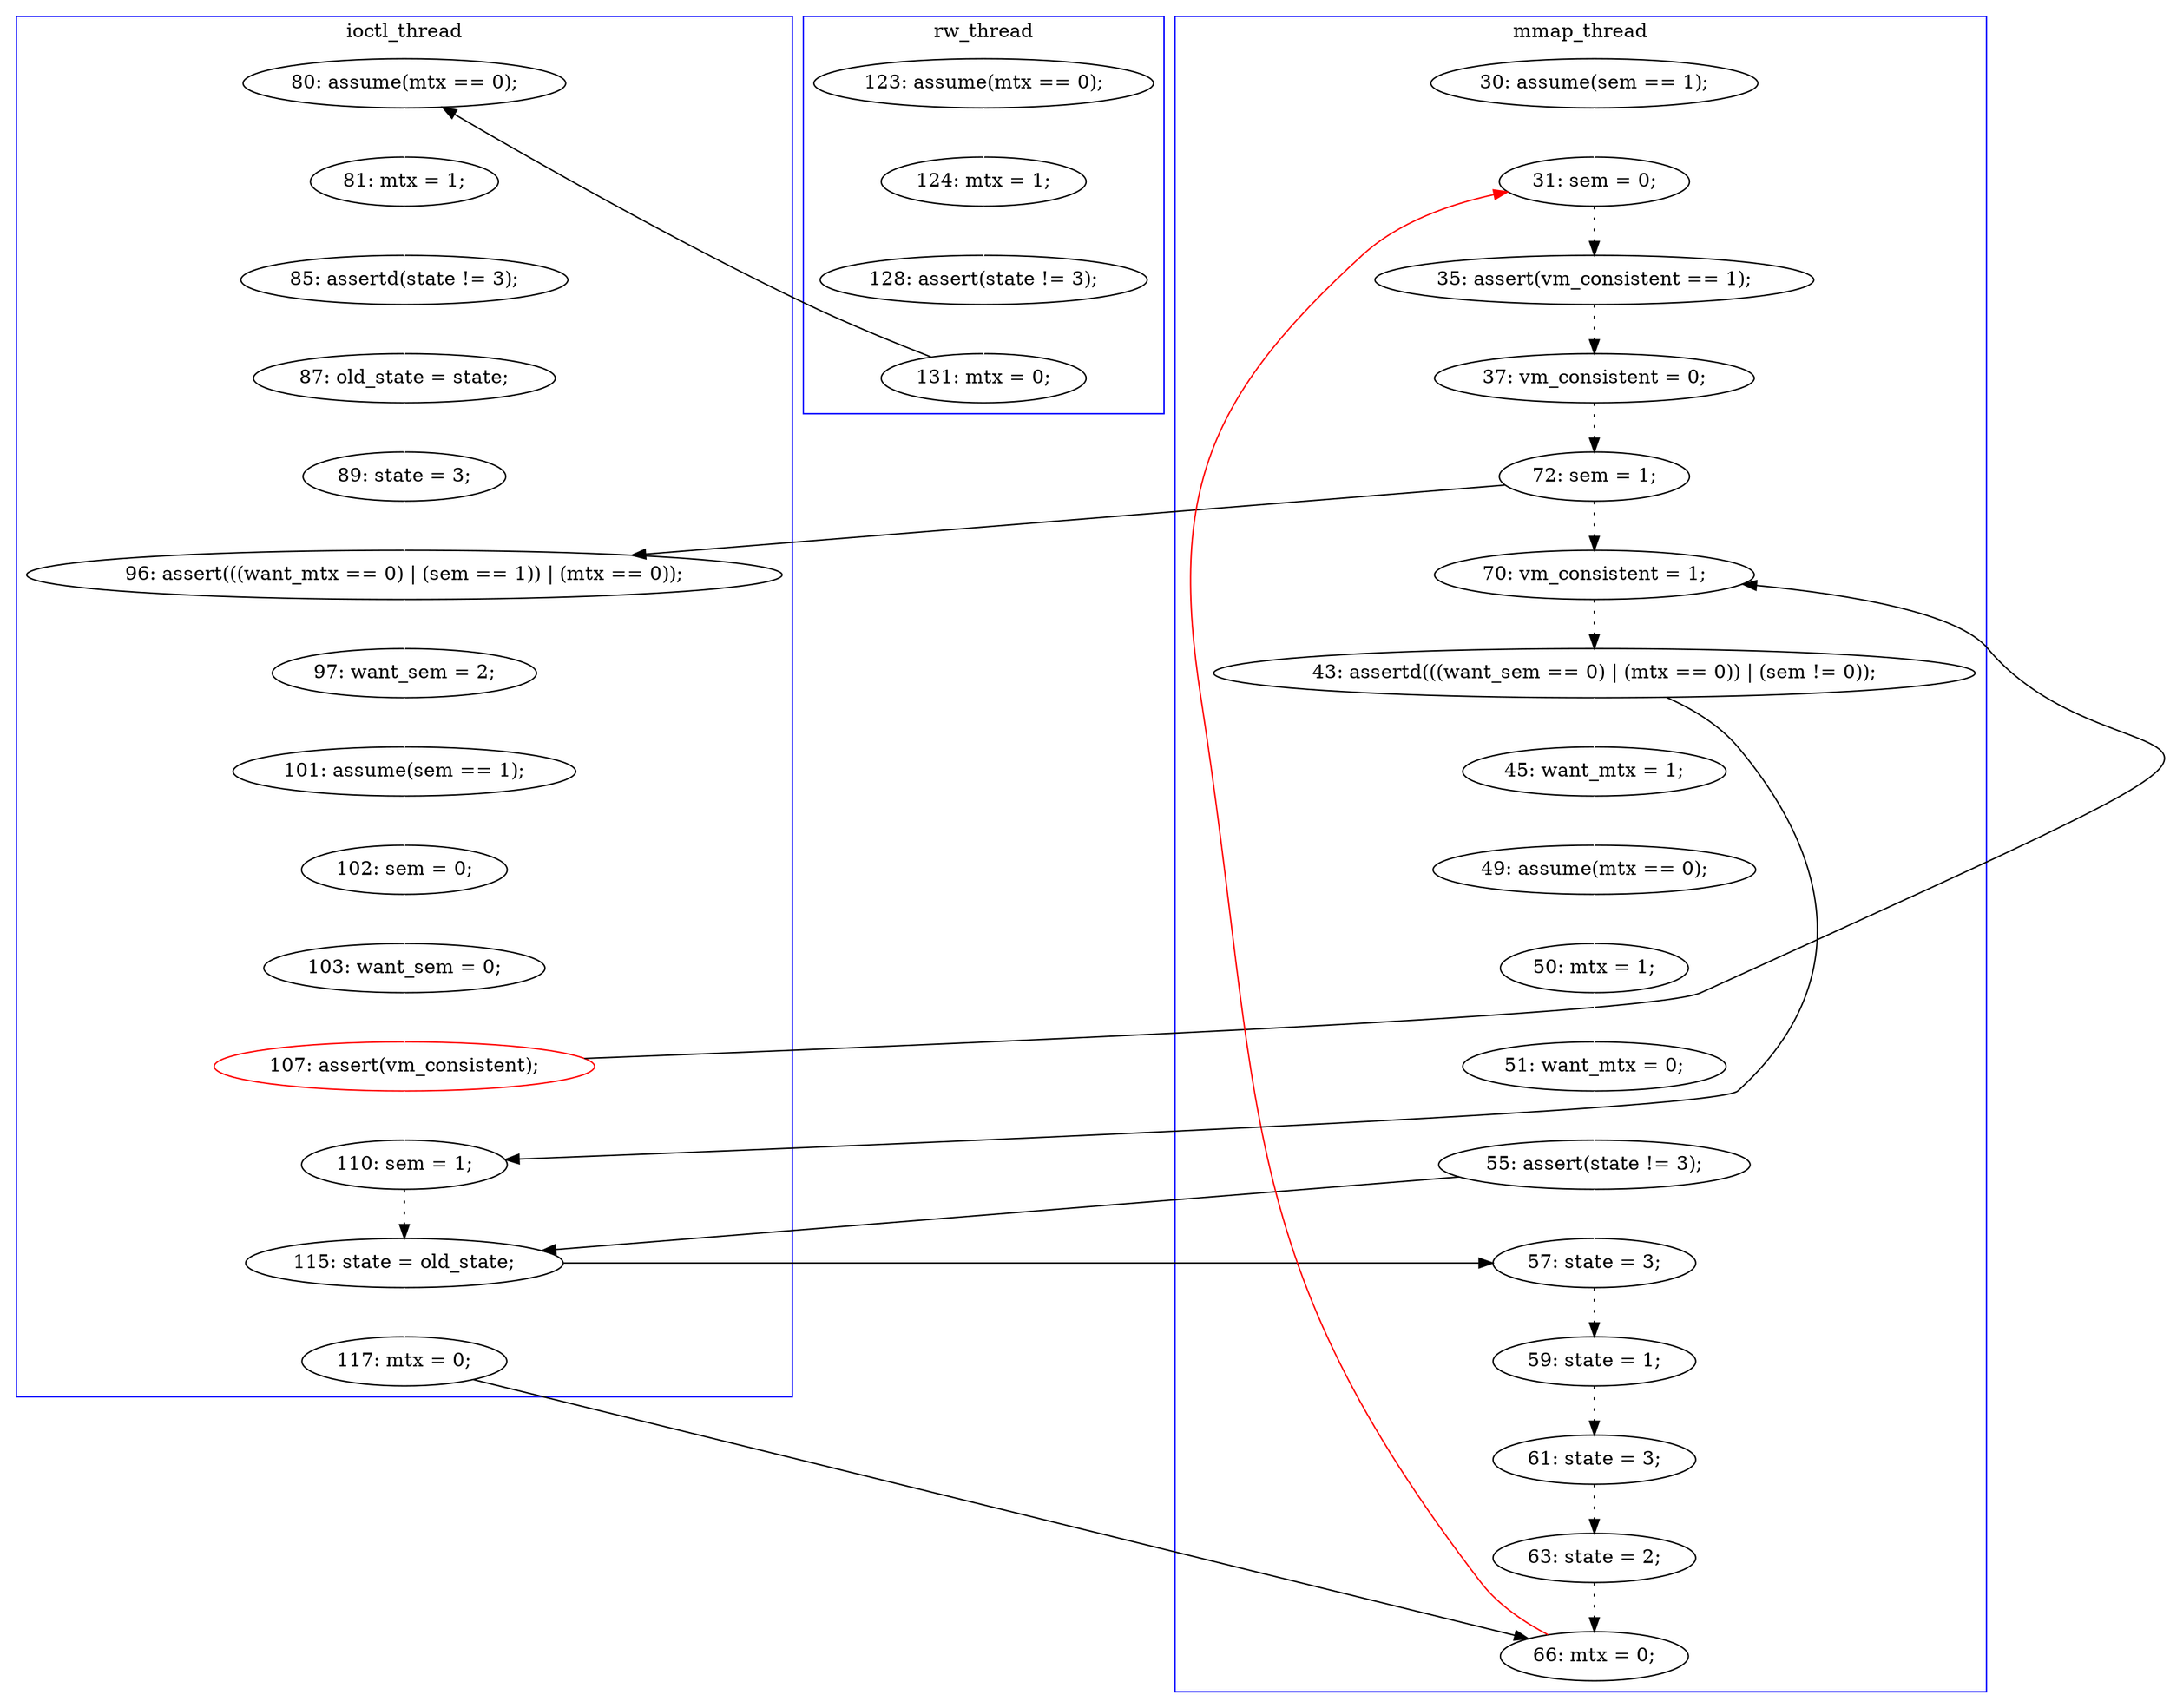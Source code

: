 digraph Counterexample {
	43 -> 46 [color = white, style = solid]
	44 -> 46 [color = black, style = solid, constraint = false]
	21 -> 24 [color = black, style = dotted]
	41 -> 43 [color = white, style = solid]
	18 -> 21 [color = black, style = dotted]
	46 -> 47 [color = black, style = dotted]
	19 -> 20 [color = white, style = solid]
	26 -> 28 [color = white, style = solid]
	42 -> 44 [color = black, style = dotted]
	28 -> 30 [color = white, style = solid]
	35 -> 36 [color = black, style = solid, constraint = false]
	40 -> 41 [color = white, style = solid]
	51 -> 14 [color = red, style = solid, constraint = false]
	35 -> 42 [color = white, style = solid]
	37 -> 42 [color = black, style = solid, constraint = false]
	23 -> 25 [color = white, style = solid]
	31 -> 32 [color = white, style = solid]
	25 -> 26 [color = white, style = solid]
	24 -> 36 [color = black, style = dotted]
	34 -> 35 [color = white, style = solid]
	37 -> 38 [color = white, style = solid]
	13 -> 14 [color = white, style = solid]
	38 -> 39 [color = white, style = solid]
	30 -> 31 [color = white, style = solid]
	36 -> 37 [color = black, style = dotted]
	16 -> 19 [color = white, style = solid]
	24 -> 30 [color = black, style = solid, constraint = false]
	22 -> 23 [color = white, style = solid]
	49 -> 50 [color = black, style = dotted]
	15 -> 16 [color = white, style = solid]
	32 -> 33 [color = white, style = solid]
	47 -> 49 [color = black, style = dotted]
	39 -> 40 [color = white, style = solid]
	20 -> 22 [color = black, style = solid, constraint = false]
	43 -> 44 [color = black, style = solid, constraint = false]
	14 -> 18 [color = black, style = dotted]
	45 -> 51 [color = black, style = solid, constraint = false]
	44 -> 45 [color = white, style = solid]
	33 -> 34 [color = white, style = solid]
	50 -> 51 [color = black, style = dotted]
	subgraph cluster3 {
		label = rw_thread
		color = blue
		16  [label = "124: mtx = 1;"]
		19  [label = "128: assert(state != 3);"]
		15  [label = "123: assume(mtx == 0);"]
		20  [label = "131: mtx = 0;"]
	}
	subgraph cluster1 {
		label = mmap_thread
		color = blue
		40  [label = "50: mtx = 1;"]
		46  [label = "57: state = 3;"]
		13  [label = "30: assume(sem == 1);"]
		37  [label = "43: assertd(((want_sem == 0) | (mtx == 0)) | (sem != 0));"]
		14  [label = "31: sem = 0;"]
		51  [label = "66: mtx = 0;"]
		38  [label = "45: want_mtx = 1;"]
		49  [label = "61: state = 3;"]
		47  [label = "59: state = 1;"]
		41  [label = "51: want_mtx = 0;"]
		36  [label = "70: vm_consistent = 1;"]
		39  [label = "49: assume(mtx == 0);"]
		24  [label = "72: sem = 1;"]
		50  [label = "63: state = 2;"]
		43  [label = "55: assert(state != 3);"]
		21  [label = "37: vm_consistent = 0;"]
		18  [label = "35: assert(vm_consistent == 1);"]
	}
	subgraph cluster2 {
		label = ioctl_thread
		color = blue
		35  [label = "107: assert(vm_consistent);", color = red]
		34  [label = "103: want_sem = 0;"]
		30  [label = "96: assert(((want_mtx == 0) | (sem == 1)) | (mtx == 0));"]
		25  [label = "85: assertd(state != 3);"]
		44  [label = "115: state = old_state;"]
		26  [label = "87: old_state = state;"]
		45  [label = "117: mtx = 0;"]
		31  [label = "97: want_sem = 2;"]
		32  [label = "101: assume(sem == 1);"]
		33  [label = "102: sem = 0;"]
		42  [label = "110: sem = 1;"]
		28  [label = "89: state = 3;"]
		22  [label = "80: assume(mtx == 0);"]
		23  [label = "81: mtx = 1;"]
	}
}